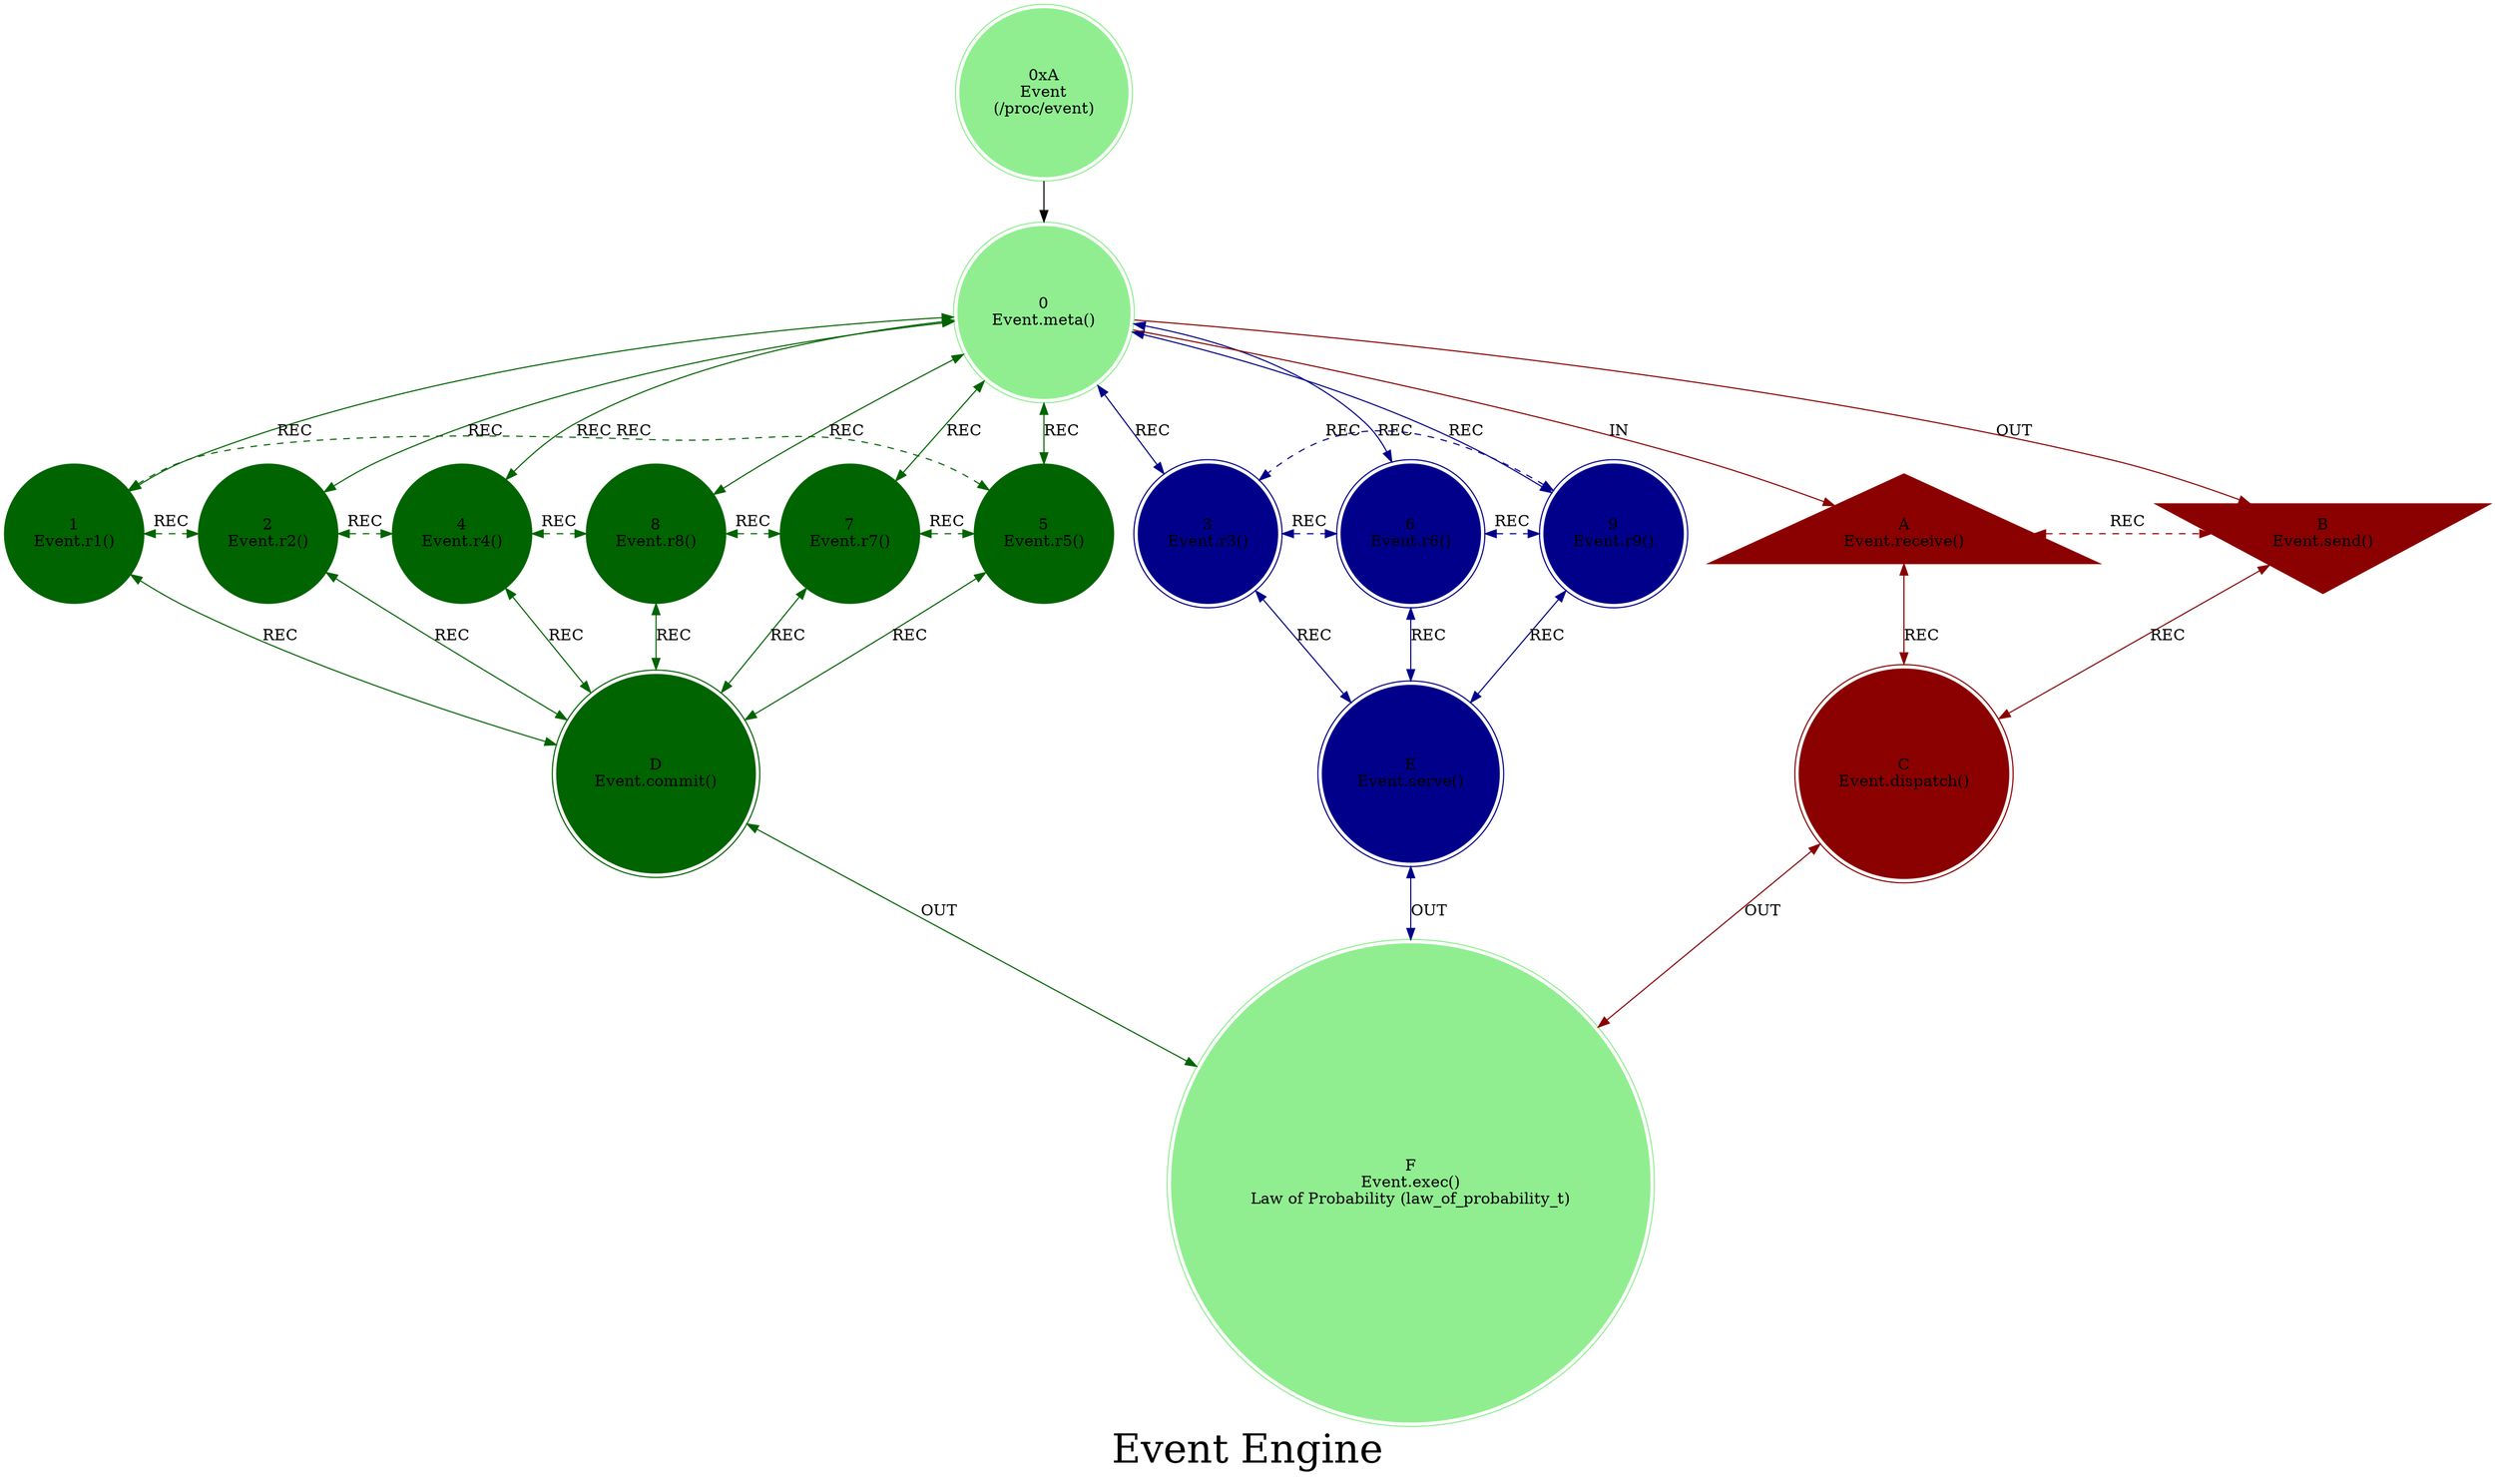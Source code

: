 strict digraph EventEngine {
    label = "Event Engine";
    style = filled;
    color = lightgrey;
    fontsize = "36";
    comment = "";
    node [shape = circle; style = filled; color = lightgreen;];
    
    spark_a_mythos_t [label = "0xA\nEvent\n(/proc/event)";shape = doublecircle;];
    
    
    // r0::meta();r1,r2,r4,r8,r7,r5;r3,r6,r;ra::receive(),rb::send(),rc::dispatch(),rd::commit(),re::serve(),rf::exec()
    spark_0_event_t [label = "0\nEvent.meta()";comment = "Engine Init";shape = doublecircle;];
    spark_1_event_t [label = "1\nEvent.r1()";comment = "";color = darkgreen;shape = circle;];
    spark_2_event_t [label = "2\nEvent.r2()";comment = "";color = darkgreen;shape = circle;];
    spark_4_event_t [label = "4\nEvent.r4()";comment = "";color = darkgreen;shape = circle;];
    spark_8_event_t [label = "8\nEvent.r8()";comment = "";color = darkgreen;shape = circle;];
    spark_7_event_t [label = "7\nEvent.r7()";comment = "";color = darkgreen;shape = circle;];
    spark_5_event_t [label = "5\nEvent.r5()";comment = "";color = darkgreen;shape = circle;];
    spark_3_event_t [label = "3\nEvent.r3()";comment = "";color = darkblue;shape = doublecircle;];
    spark_6_event_t [label = "6\nEvent.r6()";comment = "";color = darkblue;shape = doublecircle;];
    spark_9_event_t [label = "9\nEvent.r9()";comment = "";color = darkblue;shape = doublecircle;];
    spark_a_event_t [label = "A\nEvent.receive()";comment = "";color = darkred;shape = triangle;];
    spark_b_event_t [label = "B\nEvent.send()";comment = "";color = darkred;shape = invtriangle;];
    spark_c_event_t [label = "C\nEvent.dispatch()";comment = "";color = darkred;shape = doublecircle;];
    spark_d_event_t [label = "D\nEvent.commit()";comment = "";color = darkgreen;shape = doublecircle;];
    spark_e_event_t [label = "E\nEvent.serve()";comment = "`/proc/event`";color = darkblue;shape = doublecircle;];
    spark_f_event_t [label = "F\nEvent.exec()\nLaw of Probability (law_of_probability_t)";comment = "`/proc/probability`";shape = doublecircle;];
    
    // IN = Input
    // OUT = Output
    // REC = Recursion
    spark_0_event_t -> spark_a_event_t [label = "IN"; color = darkred; comment = "";];
    spark_0_event_t -> spark_b_event_t [label = "OUT"; color = darkred; comment = "";];
    spark_0_event_t -> {spark_3_event_t spark_6_event_t spark_9_event_t} [label = "REC"; color = darkblue; comment = ""; dir = both;];
    spark_0_event_t -> {spark_1_event_t spark_2_event_t spark_4_event_t spark_8_event_t spark_7_event_t spark_5_event_t} [label = "REC"; color = darkgreen; comment = ""; dir = both;];
    
    {spark_a_event_t spark_b_event_t} -> spark_c_event_t [label = "REC"; color = darkred; comment = ""; dir = both;];
    {spark_1_event_t spark_2_event_t spark_4_event_t spark_8_event_t spark_7_event_t spark_5_event_t} -> spark_d_event_t [label = "REC"; color = darkgreen; comment = ""; dir = both;];
    {spark_3_event_t spark_6_event_t spark_9_event_t} -> spark_e_event_t [label = "REC"; color = darkblue; comment = ""; dir = both;];
    
    spark_1_event_t -> spark_2_event_t -> spark_4_event_t -> spark_8_event_t -> spark_7_event_t -> spark_5_event_t -> spark_1_event_t [label = "REC"; color = darkgreen; comment = ""; style = dashed; constraint = false; dir = both;];
    spark_3_event_t -> spark_6_event_t -> spark_9_event_t -> spark_3_event_t [label = "REC"; color = darkblue; comment = ""; style = dashed; constraint = false; dir = both;];
    spark_a_event_t -> spark_b_event_t [label = "REC"; color = darkred; comment = ""; constraint = false; style = dashed; dir = both;];
    
    spark_c_event_t -> spark_f_event_t [label = "OUT"; color = darkred; comment = ""; dir = both;];
    spark_d_event_t -> spark_f_event_t [label = "OUT"; color = darkgreen; comment = ""; dir = both;];
    spark_e_event_t -> spark_f_event_t [label = "OUT"; color = darkblue; comment = ""; dir = both;];
    spark_a_mythos_t -> spark_0_event_t;
}